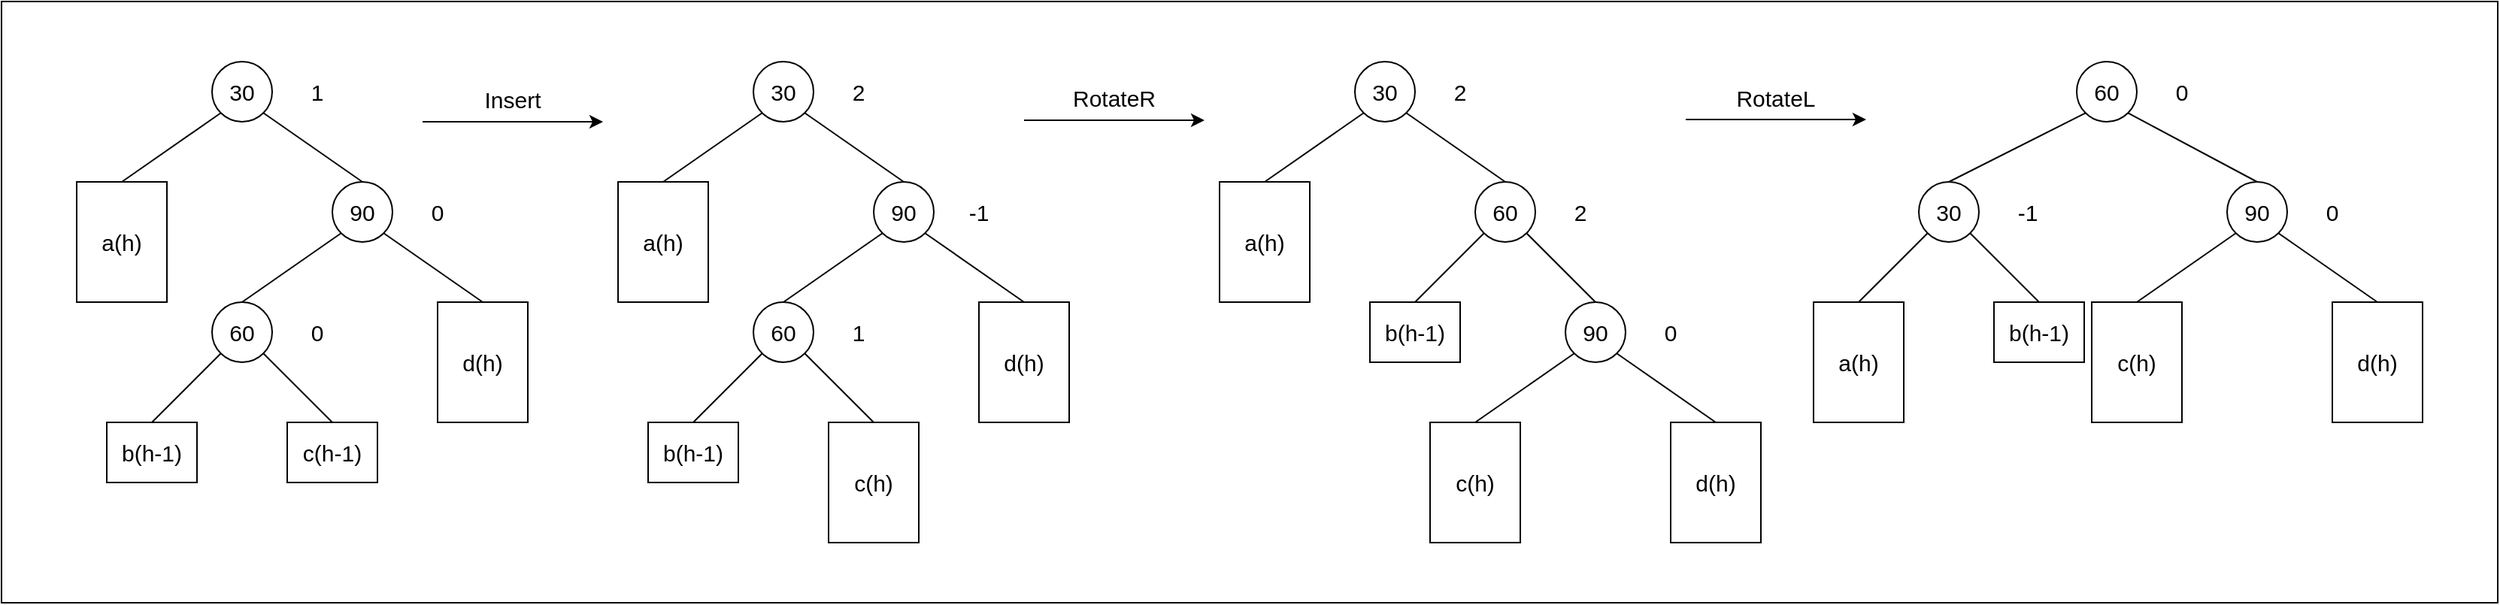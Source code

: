 <mxfile>
    <diagram id="xmagCC6dM_sCdEQpp6uq" name="Page-1">
        <mxGraphModel dx="2126" dy="979" grid="1" gridSize="10" guides="1" tooltips="1" connect="1" arrows="1" fold="1" page="1" pageScale="1" pageWidth="850" pageHeight="1100" math="0" shadow="0">
            <root>
                <mxCell id="0"/>
                <mxCell id="1" parent="0"/>
                <mxCell id="2" value="" style="rounded=0;whiteSpace=wrap;html=1;fontSize=15;" vertex="1" parent="1">
                    <mxGeometry x="-20" y="80" width="1660" height="400" as="geometry"/>
                </mxCell>
                <mxCell id="3" value="&lt;font style=&quot;font-size: 15px;&quot;&gt;30&lt;/font&gt;" style="ellipse;whiteSpace=wrap;html=1;aspect=fixed;" vertex="1" parent="1">
                    <mxGeometry x="120" y="120" width="40" height="40" as="geometry"/>
                </mxCell>
                <mxCell id="4" value="&lt;font style=&quot;font-size: 15px;&quot;&gt;90&lt;/font&gt;" style="ellipse;whiteSpace=wrap;html=1;aspect=fixed;" vertex="1" parent="1">
                    <mxGeometry x="200" y="200" width="40" height="40" as="geometry"/>
                </mxCell>
                <mxCell id="7" value="a(h)" style="rounded=0;whiteSpace=wrap;html=1;fontSize=15;" vertex="1" parent="1">
                    <mxGeometry x="30" y="200" width="60" height="80" as="geometry"/>
                </mxCell>
                <mxCell id="8" value="b(h-1)" style="rounded=0;whiteSpace=wrap;html=1;fontSize=15;" vertex="1" parent="1">
                    <mxGeometry x="50" y="360" width="60" height="40" as="geometry"/>
                </mxCell>
                <mxCell id="9" value="d(h)" style="rounded=0;whiteSpace=wrap;html=1;fontSize=15;" vertex="1" parent="1">
                    <mxGeometry x="270" y="280" width="60" height="80" as="geometry"/>
                </mxCell>
                <mxCell id="11" value="1" style="text;html=1;strokeColor=none;fillColor=none;align=center;verticalAlign=middle;whiteSpace=wrap;rounded=0;fontSize=15;" vertex="1" parent="1">
                    <mxGeometry x="160" y="125" width="60" height="30" as="geometry"/>
                </mxCell>
                <mxCell id="12" value="0" style="text;html=1;strokeColor=none;fillColor=none;align=center;verticalAlign=middle;whiteSpace=wrap;rounded=0;fontSize=15;" vertex="1" parent="1">
                    <mxGeometry x="240" y="205" width="60" height="30" as="geometry"/>
                </mxCell>
                <mxCell id="13" value="" style="endArrow=classic;html=1;fontSize=15;" edge="1" parent="1">
                    <mxGeometry width="50" height="50" relative="1" as="geometry">
                        <mxPoint x="260" y="160" as="sourcePoint"/>
                        <mxPoint x="380" y="160" as="targetPoint"/>
                    </mxGeometry>
                </mxCell>
                <mxCell id="14" value="Insert" style="text;html=1;strokeColor=none;fillColor=none;align=center;verticalAlign=middle;whiteSpace=wrap;rounded=0;fontSize=15;" vertex="1" parent="1">
                    <mxGeometry x="290" y="130" width="60" height="30" as="geometry"/>
                </mxCell>
                <mxCell id="15" value="&lt;span style=&quot;font-size: 15px;&quot;&gt;60&lt;/span&gt;" style="ellipse;whiteSpace=wrap;html=1;aspect=fixed;" vertex="1" parent="1">
                    <mxGeometry x="120" y="280" width="40" height="40" as="geometry"/>
                </mxCell>
                <mxCell id="17" value="c(h-1)" style="rounded=0;whiteSpace=wrap;html=1;fontSize=15;" vertex="1" parent="1">
                    <mxGeometry x="170" y="360" width="60" height="40" as="geometry"/>
                </mxCell>
                <mxCell id="18" value="" style="endArrow=none;html=1;entryX=0;entryY=1;entryDx=0;entryDy=0;exitX=0.5;exitY=0;exitDx=0;exitDy=0;" edge="1" parent="1" source="8" target="15">
                    <mxGeometry width="50" height="50" relative="1" as="geometry">
                        <mxPoint x="570" y="400" as="sourcePoint"/>
                        <mxPoint x="620" y="350" as="targetPoint"/>
                    </mxGeometry>
                </mxCell>
                <mxCell id="19" value="" style="endArrow=none;html=1;entryX=1;entryY=1;entryDx=0;entryDy=0;exitX=0.5;exitY=0;exitDx=0;exitDy=0;" edge="1" parent="1" source="17" target="15">
                    <mxGeometry width="50" height="50" relative="1" as="geometry">
                        <mxPoint x="570" y="400" as="sourcePoint"/>
                        <mxPoint x="620" y="350" as="targetPoint"/>
                    </mxGeometry>
                </mxCell>
                <mxCell id="36" value="0" style="text;html=1;strokeColor=none;fillColor=none;align=center;verticalAlign=middle;whiteSpace=wrap;rounded=0;fontSize=15;" vertex="1" parent="1">
                    <mxGeometry x="160" y="285" width="60" height="30" as="geometry"/>
                </mxCell>
                <mxCell id="73" value="" style="endArrow=none;html=1;entryX=0;entryY=1;entryDx=0;entryDy=0;exitX=0.5;exitY=0;exitDx=0;exitDy=0;" edge="1" parent="1" source="7" target="3">
                    <mxGeometry width="50" height="50" relative="1" as="geometry">
                        <mxPoint x="440" y="490" as="sourcePoint"/>
                        <mxPoint x="490" y="440" as="targetPoint"/>
                    </mxGeometry>
                </mxCell>
                <mxCell id="74" value="" style="endArrow=none;html=1;entryX=1;entryY=1;entryDx=0;entryDy=0;exitX=0.5;exitY=0;exitDx=0;exitDy=0;" edge="1" parent="1" source="4" target="3">
                    <mxGeometry width="50" height="50" relative="1" as="geometry">
                        <mxPoint x="440" y="490" as="sourcePoint"/>
                        <mxPoint x="490" y="440" as="targetPoint"/>
                    </mxGeometry>
                </mxCell>
                <mxCell id="75" value="" style="endArrow=none;html=1;entryX=0;entryY=1;entryDx=0;entryDy=0;exitX=0.5;exitY=0;exitDx=0;exitDy=0;" edge="1" parent="1" source="15" target="4">
                    <mxGeometry width="50" height="50" relative="1" as="geometry">
                        <mxPoint x="440" y="490" as="sourcePoint"/>
                        <mxPoint x="490" y="440" as="targetPoint"/>
                    </mxGeometry>
                </mxCell>
                <mxCell id="76" value="" style="endArrow=none;html=1;entryX=1;entryY=1;entryDx=0;entryDy=0;exitX=0.5;exitY=0;exitDx=0;exitDy=0;" edge="1" parent="1" source="9" target="4">
                    <mxGeometry width="50" height="50" relative="1" as="geometry">
                        <mxPoint x="440" y="490" as="sourcePoint"/>
                        <mxPoint x="490" y="440" as="targetPoint"/>
                    </mxGeometry>
                </mxCell>
                <mxCell id="77" value="&lt;font style=&quot;font-size: 15px;&quot;&gt;30&lt;/font&gt;" style="ellipse;whiteSpace=wrap;html=1;aspect=fixed;" vertex="1" parent="1">
                    <mxGeometry x="480" y="120" width="40" height="40" as="geometry"/>
                </mxCell>
                <mxCell id="78" value="&lt;font style=&quot;font-size: 15px;&quot;&gt;90&lt;/font&gt;" style="ellipse;whiteSpace=wrap;html=1;aspect=fixed;" vertex="1" parent="1">
                    <mxGeometry x="560" y="200" width="40" height="40" as="geometry"/>
                </mxCell>
                <mxCell id="79" value="a(h)" style="rounded=0;whiteSpace=wrap;html=1;fontSize=15;" vertex="1" parent="1">
                    <mxGeometry x="390" y="200" width="60" height="80" as="geometry"/>
                </mxCell>
                <mxCell id="80" value="b(h-1)" style="rounded=0;whiteSpace=wrap;html=1;fontSize=15;" vertex="1" parent="1">
                    <mxGeometry x="410" y="360" width="60" height="40" as="geometry"/>
                </mxCell>
                <mxCell id="81" value="d(h)" style="rounded=0;whiteSpace=wrap;html=1;fontSize=15;" vertex="1" parent="1">
                    <mxGeometry x="630" y="280" width="60" height="80" as="geometry"/>
                </mxCell>
                <mxCell id="82" value="2" style="text;html=1;strokeColor=none;fillColor=none;align=center;verticalAlign=middle;whiteSpace=wrap;rounded=0;fontSize=15;" vertex="1" parent="1">
                    <mxGeometry x="520" y="125" width="60" height="30" as="geometry"/>
                </mxCell>
                <mxCell id="83" value="-1" style="text;html=1;strokeColor=none;fillColor=none;align=center;verticalAlign=middle;whiteSpace=wrap;rounded=0;fontSize=15;" vertex="1" parent="1">
                    <mxGeometry x="600" y="205" width="60" height="30" as="geometry"/>
                </mxCell>
                <mxCell id="84" value="&lt;span style=&quot;font-size: 15px;&quot;&gt;60&lt;/span&gt;" style="ellipse;whiteSpace=wrap;html=1;aspect=fixed;" vertex="1" parent="1">
                    <mxGeometry x="480" y="280" width="40" height="40" as="geometry"/>
                </mxCell>
                <mxCell id="85" value="c(h)" style="rounded=0;whiteSpace=wrap;html=1;fontSize=15;" vertex="1" parent="1">
                    <mxGeometry x="530" y="360" width="60" height="80" as="geometry"/>
                </mxCell>
                <mxCell id="86" value="" style="endArrow=none;html=1;entryX=0;entryY=1;entryDx=0;entryDy=0;exitX=0.5;exitY=0;exitDx=0;exitDy=0;" edge="1" parent="1" source="80" target="84">
                    <mxGeometry width="50" height="50" relative="1" as="geometry">
                        <mxPoint x="930" y="400" as="sourcePoint"/>
                        <mxPoint x="980" y="350" as="targetPoint"/>
                    </mxGeometry>
                </mxCell>
                <mxCell id="87" value="" style="endArrow=none;html=1;entryX=1;entryY=1;entryDx=0;entryDy=0;exitX=0.5;exitY=0;exitDx=0;exitDy=0;" edge="1" parent="1" source="85" target="84">
                    <mxGeometry width="50" height="50" relative="1" as="geometry">
                        <mxPoint x="930" y="400" as="sourcePoint"/>
                        <mxPoint x="980" y="350" as="targetPoint"/>
                    </mxGeometry>
                </mxCell>
                <mxCell id="88" value="1" style="text;html=1;strokeColor=none;fillColor=none;align=center;verticalAlign=middle;whiteSpace=wrap;rounded=0;fontSize=15;" vertex="1" parent="1">
                    <mxGeometry x="520" y="285" width="60" height="30" as="geometry"/>
                </mxCell>
                <mxCell id="89" value="" style="endArrow=none;html=1;entryX=0;entryY=1;entryDx=0;entryDy=0;exitX=0.5;exitY=0;exitDx=0;exitDy=0;" edge="1" parent="1" source="79" target="77">
                    <mxGeometry width="50" height="50" relative="1" as="geometry">
                        <mxPoint x="800" y="490" as="sourcePoint"/>
                        <mxPoint x="850" y="440" as="targetPoint"/>
                    </mxGeometry>
                </mxCell>
                <mxCell id="90" value="" style="endArrow=none;html=1;entryX=1;entryY=1;entryDx=0;entryDy=0;exitX=0.5;exitY=0;exitDx=0;exitDy=0;" edge="1" parent="1" source="78" target="77">
                    <mxGeometry width="50" height="50" relative="1" as="geometry">
                        <mxPoint x="800" y="490" as="sourcePoint"/>
                        <mxPoint x="850" y="440" as="targetPoint"/>
                    </mxGeometry>
                </mxCell>
                <mxCell id="91" value="" style="endArrow=none;html=1;entryX=0;entryY=1;entryDx=0;entryDy=0;exitX=0.5;exitY=0;exitDx=0;exitDy=0;" edge="1" parent="1" source="84" target="78">
                    <mxGeometry width="50" height="50" relative="1" as="geometry">
                        <mxPoint x="800" y="490" as="sourcePoint"/>
                        <mxPoint x="850" y="440" as="targetPoint"/>
                    </mxGeometry>
                </mxCell>
                <mxCell id="92" value="" style="endArrow=none;html=1;entryX=1;entryY=1;entryDx=0;entryDy=0;exitX=0.5;exitY=0;exitDx=0;exitDy=0;" edge="1" parent="1" source="81" target="78">
                    <mxGeometry width="50" height="50" relative="1" as="geometry">
                        <mxPoint x="800" y="490" as="sourcePoint"/>
                        <mxPoint x="850" y="440" as="targetPoint"/>
                    </mxGeometry>
                </mxCell>
                <mxCell id="93" value="" style="endArrow=classic;html=1;fontSize=15;" edge="1" parent="1">
                    <mxGeometry width="50" height="50" relative="1" as="geometry">
                        <mxPoint x="660" y="159" as="sourcePoint"/>
                        <mxPoint x="780" y="159" as="targetPoint"/>
                    </mxGeometry>
                </mxCell>
                <mxCell id="94" value="RotateR" style="text;html=1;strokeColor=none;fillColor=none;align=center;verticalAlign=middle;whiteSpace=wrap;rounded=0;fontSize=15;" vertex="1" parent="1">
                    <mxGeometry x="690" y="129" width="60" height="30" as="geometry"/>
                </mxCell>
                <mxCell id="95" value="&lt;font style=&quot;font-size: 15px;&quot;&gt;30&lt;/font&gt;" style="ellipse;whiteSpace=wrap;html=1;aspect=fixed;" vertex="1" parent="1">
                    <mxGeometry x="880" y="120" width="40" height="40" as="geometry"/>
                </mxCell>
                <mxCell id="96" value="&lt;font style=&quot;font-size: 15px;&quot;&gt;90&lt;/font&gt;" style="ellipse;whiteSpace=wrap;html=1;aspect=fixed;" vertex="1" parent="1">
                    <mxGeometry x="1020" y="280" width="40" height="40" as="geometry"/>
                </mxCell>
                <mxCell id="97" value="a(h)" style="rounded=0;whiteSpace=wrap;html=1;fontSize=15;" vertex="1" parent="1">
                    <mxGeometry x="790" y="200" width="60" height="80" as="geometry"/>
                </mxCell>
                <mxCell id="98" value="b(h-1)" style="rounded=0;whiteSpace=wrap;html=1;fontSize=15;" vertex="1" parent="1">
                    <mxGeometry x="890" y="280" width="60" height="40" as="geometry"/>
                </mxCell>
                <mxCell id="99" value="d(h)" style="rounded=0;whiteSpace=wrap;html=1;fontSize=15;" vertex="1" parent="1">
                    <mxGeometry x="1090" y="360" width="60" height="80" as="geometry"/>
                </mxCell>
                <mxCell id="100" value="2" style="text;html=1;strokeColor=none;fillColor=none;align=center;verticalAlign=middle;whiteSpace=wrap;rounded=0;fontSize=15;" vertex="1" parent="1">
                    <mxGeometry x="920" y="125" width="60" height="30" as="geometry"/>
                </mxCell>
                <mxCell id="101" value="0" style="text;html=1;strokeColor=none;fillColor=none;align=center;verticalAlign=middle;whiteSpace=wrap;rounded=0;fontSize=15;" vertex="1" parent="1">
                    <mxGeometry x="1060" y="285" width="60" height="30" as="geometry"/>
                </mxCell>
                <mxCell id="102" value="&lt;span style=&quot;font-size: 15px;&quot;&gt;60&lt;/span&gt;" style="ellipse;whiteSpace=wrap;html=1;aspect=fixed;" vertex="1" parent="1">
                    <mxGeometry x="960" y="200" width="40" height="40" as="geometry"/>
                </mxCell>
                <mxCell id="103" value="c(h)" style="rounded=0;whiteSpace=wrap;html=1;fontSize=15;" vertex="1" parent="1">
                    <mxGeometry x="930" y="360" width="60" height="80" as="geometry"/>
                </mxCell>
                <mxCell id="104" value="" style="endArrow=none;html=1;entryX=0;entryY=1;entryDx=0;entryDy=0;exitX=0.5;exitY=0;exitDx=0;exitDy=0;" edge="1" parent="1" source="98" target="102">
                    <mxGeometry width="50" height="50" relative="1" as="geometry">
                        <mxPoint x="1410" y="320" as="sourcePoint"/>
                        <mxPoint x="1460" y="270" as="targetPoint"/>
                    </mxGeometry>
                </mxCell>
                <mxCell id="106" value="2" style="text;html=1;strokeColor=none;fillColor=none;align=center;verticalAlign=middle;whiteSpace=wrap;rounded=0;fontSize=15;" vertex="1" parent="1">
                    <mxGeometry x="1000" y="205" width="60" height="30" as="geometry"/>
                </mxCell>
                <mxCell id="107" value="" style="endArrow=none;html=1;entryX=0;entryY=1;entryDx=0;entryDy=0;exitX=0.5;exitY=0;exitDx=0;exitDy=0;" edge="1" parent="1" source="97" target="95">
                    <mxGeometry width="50" height="50" relative="1" as="geometry">
                        <mxPoint x="1200" y="490" as="sourcePoint"/>
                        <mxPoint x="1250" y="440" as="targetPoint"/>
                    </mxGeometry>
                </mxCell>
                <mxCell id="110" value="" style="endArrow=none;html=1;entryX=1;entryY=1;entryDx=0;entryDy=0;exitX=0.5;exitY=0;exitDx=0;exitDy=0;" edge="1" parent="1" source="99" target="96">
                    <mxGeometry width="50" height="50" relative="1" as="geometry">
                        <mxPoint x="1260" y="570" as="sourcePoint"/>
                        <mxPoint x="1310" y="520" as="targetPoint"/>
                    </mxGeometry>
                </mxCell>
                <mxCell id="111" value="" style="endArrow=none;html=1;entryX=0;entryY=1;entryDx=0;entryDy=0;exitX=0.5;exitY=0;exitDx=0;exitDy=0;" edge="1" parent="1" source="103" target="96">
                    <mxGeometry width="50" height="50" relative="1" as="geometry">
                        <mxPoint x="590" y="590" as="sourcePoint"/>
                        <mxPoint x="640" y="540" as="targetPoint"/>
                    </mxGeometry>
                </mxCell>
                <mxCell id="112" value="" style="endArrow=none;html=1;entryX=1;entryY=1;entryDx=0;entryDy=0;exitX=0.5;exitY=0;exitDx=0;exitDy=0;" edge="1" parent="1" source="96" target="102">
                    <mxGeometry width="50" height="50" relative="1" as="geometry">
                        <mxPoint x="770" y="510" as="sourcePoint"/>
                        <mxPoint x="820" y="460" as="targetPoint"/>
                    </mxGeometry>
                </mxCell>
                <mxCell id="113" value="" style="endArrow=none;html=1;entryX=1;entryY=1;entryDx=0;entryDy=0;exitX=0.5;exitY=0;exitDx=0;exitDy=0;" edge="1" parent="1" source="102" target="95">
                    <mxGeometry width="50" height="50" relative="1" as="geometry">
                        <mxPoint x="690" y="590" as="sourcePoint"/>
                        <mxPoint x="740" y="540" as="targetPoint"/>
                    </mxGeometry>
                </mxCell>
                <mxCell id="114" value="" style="endArrow=classic;html=1;fontSize=15;" edge="1" parent="1">
                    <mxGeometry width="50" height="50" relative="1" as="geometry">
                        <mxPoint x="1100" y="158.5" as="sourcePoint"/>
                        <mxPoint x="1220" y="158.5" as="targetPoint"/>
                    </mxGeometry>
                </mxCell>
                <mxCell id="115" value="RotateL" style="text;html=1;strokeColor=none;fillColor=none;align=center;verticalAlign=middle;whiteSpace=wrap;rounded=0;fontSize=15;" vertex="1" parent="1">
                    <mxGeometry x="1130" y="128.5" width="60" height="30" as="geometry"/>
                </mxCell>
                <mxCell id="116" value="&lt;font style=&quot;font-size: 15px;&quot;&gt;30&lt;/font&gt;" style="ellipse;whiteSpace=wrap;html=1;aspect=fixed;" vertex="1" parent="1">
                    <mxGeometry x="1255" y="200" width="40" height="40" as="geometry"/>
                </mxCell>
                <mxCell id="117" value="&lt;font style=&quot;font-size: 15px;&quot;&gt;90&lt;/font&gt;" style="ellipse;whiteSpace=wrap;html=1;aspect=fixed;" vertex="1" parent="1">
                    <mxGeometry x="1460" y="200" width="40" height="40" as="geometry"/>
                </mxCell>
                <mxCell id="118" value="a(h)" style="rounded=0;whiteSpace=wrap;html=1;fontSize=15;" vertex="1" parent="1">
                    <mxGeometry x="1185" y="280" width="60" height="80" as="geometry"/>
                </mxCell>
                <mxCell id="119" value="b(h-1)" style="rounded=0;whiteSpace=wrap;html=1;fontSize=15;" vertex="1" parent="1">
                    <mxGeometry x="1305" y="280" width="60" height="40" as="geometry"/>
                </mxCell>
                <mxCell id="120" value="d(h)" style="rounded=0;whiteSpace=wrap;html=1;fontSize=15;" vertex="1" parent="1">
                    <mxGeometry x="1530" y="280" width="60" height="80" as="geometry"/>
                </mxCell>
                <mxCell id="121" value="-1" style="text;html=1;strokeColor=none;fillColor=none;align=center;verticalAlign=middle;whiteSpace=wrap;rounded=0;fontSize=15;" vertex="1" parent="1">
                    <mxGeometry x="1300" y="205" width="55" height="30" as="geometry"/>
                </mxCell>
                <mxCell id="122" value="0" style="text;html=1;strokeColor=none;fillColor=none;align=center;verticalAlign=middle;whiteSpace=wrap;rounded=0;fontSize=15;" vertex="1" parent="1">
                    <mxGeometry x="1500" y="205" width="60" height="30" as="geometry"/>
                </mxCell>
                <mxCell id="123" value="&lt;span style=&quot;font-size: 15px;&quot;&gt;60&lt;/span&gt;" style="ellipse;whiteSpace=wrap;html=1;aspect=fixed;" vertex="1" parent="1">
                    <mxGeometry x="1360" y="120" width="40" height="40" as="geometry"/>
                </mxCell>
                <mxCell id="124" value="c(h)" style="rounded=0;whiteSpace=wrap;html=1;fontSize=15;" vertex="1" parent="1">
                    <mxGeometry x="1370" y="280" width="60" height="80" as="geometry"/>
                </mxCell>
                <mxCell id="126" value="0" style="text;html=1;strokeColor=none;fillColor=none;align=center;verticalAlign=middle;whiteSpace=wrap;rounded=0;fontSize=15;" vertex="1" parent="1">
                    <mxGeometry x="1400" y="125" width="60" height="30" as="geometry"/>
                </mxCell>
                <mxCell id="127" value="" style="endArrow=none;html=1;entryX=0;entryY=1;entryDx=0;entryDy=0;exitX=0.5;exitY=0;exitDx=0;exitDy=0;" edge="1" parent="1" source="118" target="116">
                    <mxGeometry width="50" height="50" relative="1" as="geometry">
                        <mxPoint x="1575" y="570" as="sourcePoint"/>
                        <mxPoint x="1625" y="520" as="targetPoint"/>
                    </mxGeometry>
                </mxCell>
                <mxCell id="128" value="" style="endArrow=none;html=1;entryX=1;entryY=1;entryDx=0;entryDy=0;exitX=0.5;exitY=0;exitDx=0;exitDy=0;" edge="1" parent="1" source="120" target="117">
                    <mxGeometry width="50" height="50" relative="1" as="geometry">
                        <mxPoint x="1700" y="490" as="sourcePoint"/>
                        <mxPoint x="1750" y="440" as="targetPoint"/>
                    </mxGeometry>
                </mxCell>
                <mxCell id="129" value="" style="endArrow=none;html=1;entryX=0;entryY=1;entryDx=0;entryDy=0;exitX=0.5;exitY=0;exitDx=0;exitDy=0;" edge="1" parent="1" source="124" target="117">
                    <mxGeometry width="50" height="50" relative="1" as="geometry">
                        <mxPoint x="1030" y="510" as="sourcePoint"/>
                        <mxPoint x="1080" y="460" as="targetPoint"/>
                    </mxGeometry>
                </mxCell>
                <mxCell id="130" value="" style="endArrow=none;html=1;entryX=1;entryY=1;entryDx=0;entryDy=0;exitX=0.5;exitY=0;exitDx=0;exitDy=0;" edge="1" parent="1" source="117" target="123">
                    <mxGeometry width="50" height="50" relative="1" as="geometry">
                        <mxPoint x="1170" y="430" as="sourcePoint"/>
                        <mxPoint x="1220" y="380" as="targetPoint"/>
                    </mxGeometry>
                </mxCell>
                <mxCell id="132" value="" style="endArrow=none;html=1;entryX=1;entryY=1;entryDx=0;entryDy=0;exitX=0.5;exitY=0;exitDx=0;exitDy=0;" edge="1" parent="1" source="119" target="116">
                    <mxGeometry width="50" height="50" relative="1" as="geometry">
                        <mxPoint x="1065" y="310" as="sourcePoint"/>
                        <mxPoint x="1115" y="260" as="targetPoint"/>
                    </mxGeometry>
                </mxCell>
                <mxCell id="134" value="" style="endArrow=none;html=1;entryX=0;entryY=1;entryDx=0;entryDy=0;exitX=0.5;exitY=0;exitDx=0;exitDy=0;" edge="1" parent="1" source="116" target="123">
                    <mxGeometry width="50" height="50" relative="1" as="geometry">
                        <mxPoint x="1060" y="530" as="sourcePoint"/>
                        <mxPoint x="1110" y="480" as="targetPoint"/>
                    </mxGeometry>
                </mxCell>
            </root>
        </mxGraphModel>
    </diagram>
</mxfile>